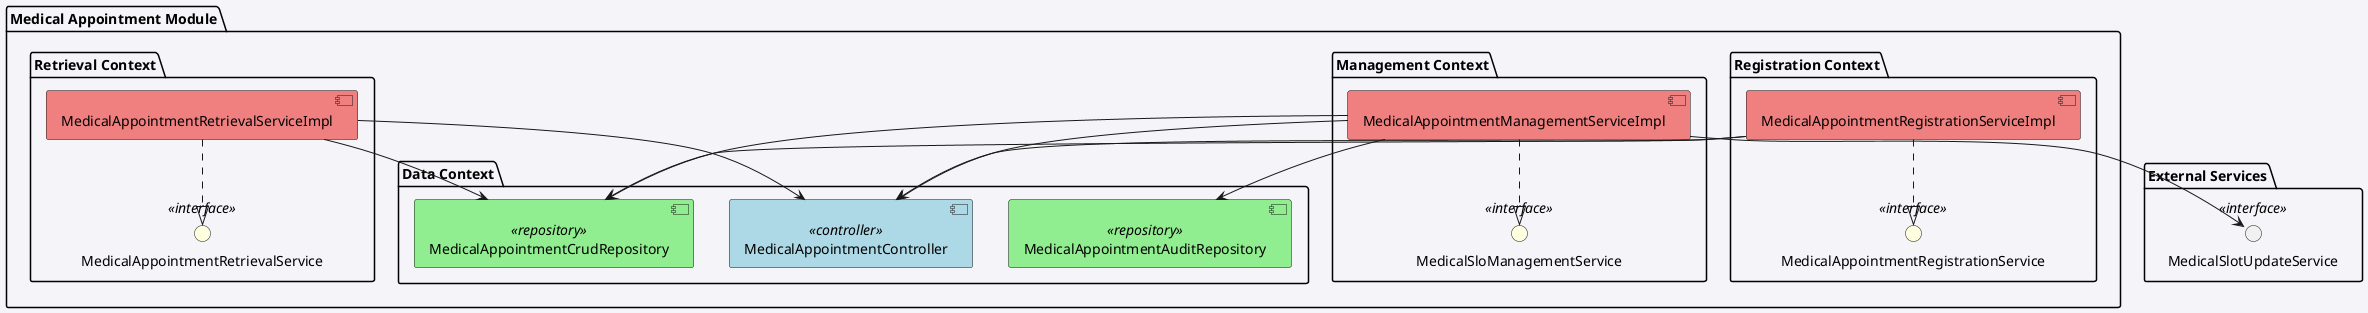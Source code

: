 @startuml

skinparam backgroundColor #f4f4f9
skinparam componentStyle uml2

package "Medical Appointment Module" {

    package "Data Context" {
        component MedicalAppointmentController <<controller>> #LightBlue
        component MedicalAppointmentCrudRepository <<repository>> #LightGreen
        component MedicalAppointmentAuditRepository <<repository>> #LightGreen
    }

    package "Registration Context" {
        interface MedicalAppointmentRegistrationService <<interface>> #LightYellow
        component MedicalAppointmentRegistrationServiceImpl #LightCoral

        MedicalAppointmentRegistrationServiceImpl ..|> MedicalAppointmentRegistrationService
        MedicalAppointmentRegistrationServiceImpl --> MedicalAppointmentCrudRepository
        MedicalAppointmentRegistrationServiceImpl --> MedicalAppointmentController
    }

    package "Management Context" {
        interface MedicalSloManagementService <<interface>> #LightYellow
        component MedicalAppointmentManagementServiceImpl #LightCoral

        MedicalAppointmentManagementServiceImpl ..|> MedicalSloManagementService
        MedicalAppointmentManagementServiceImpl --> MedicalAppointmentCrudRepository
        MedicalAppointmentManagementServiceImpl --> MedicalAppointmentAuditRepository
        MedicalAppointmentManagementServiceImpl --> MedicalAppointmentController
    }

    package "Retrieval Context" {
        interface MedicalAppointmentRetrievalService <<interface>> #LightYellow
        component MedicalAppointmentRetrievalServiceImpl #LightCoral

        MedicalAppointmentRetrievalServiceImpl ..|> MedicalAppointmentRetrievalService
        MedicalAppointmentRetrievalServiceImpl --> MedicalAppointmentCrudRepository
        MedicalAppointmentRetrievalServiceImpl --> MedicalAppointmentController
    }

}

package "External Services" {
    interface MedicalSlotUpdateService <<interface>>
}

MedicalAppointmentManagementServiceImpl --> MedicalSlotUpdateService

@enduml